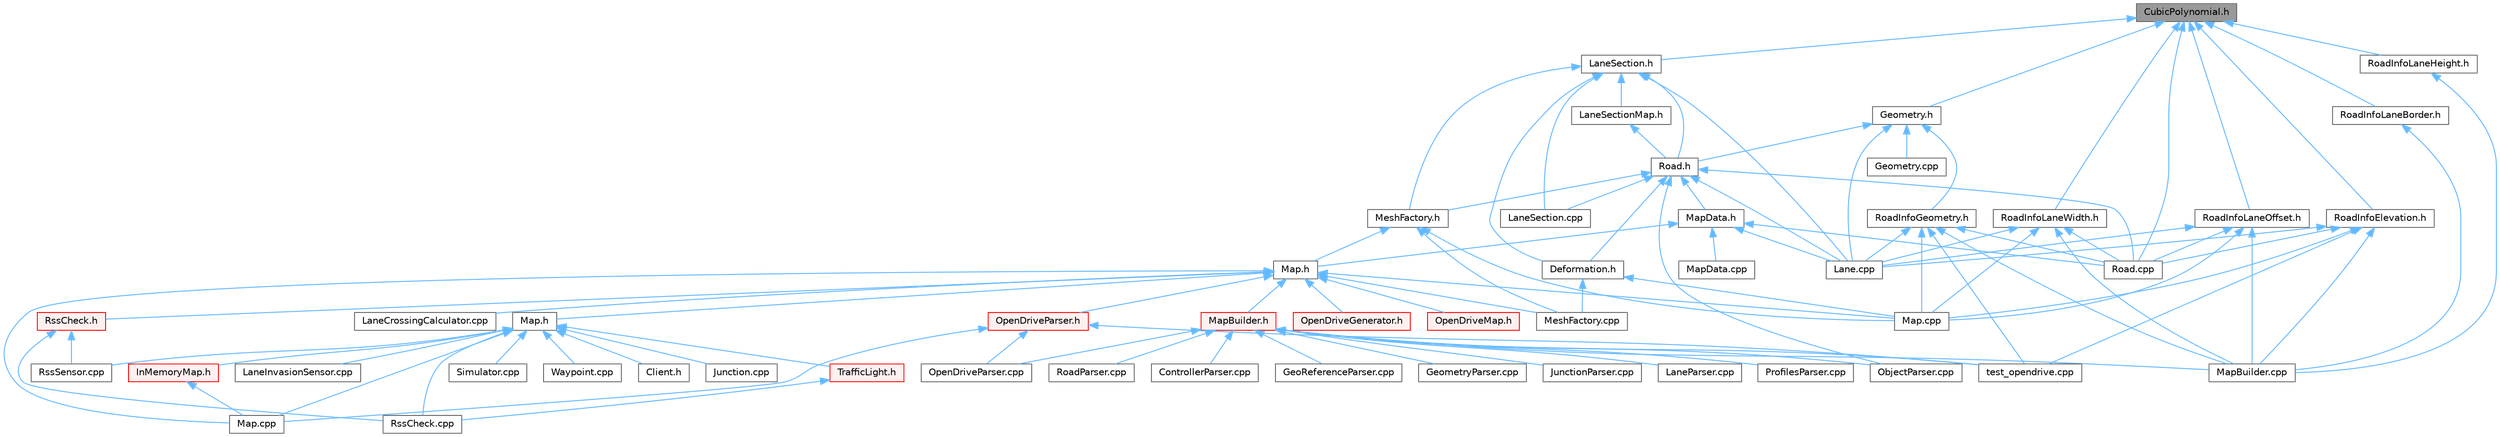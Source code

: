 digraph "CubicPolynomial.h"
{
 // INTERACTIVE_SVG=YES
 // LATEX_PDF_SIZE
  bgcolor="transparent";
  edge [fontname=Helvetica,fontsize=10,labelfontname=Helvetica,labelfontsize=10];
  node [fontname=Helvetica,fontsize=10,shape=box,height=0.2,width=0.4];
  Node1 [id="Node000001",label="CubicPolynomial.h",height=0.2,width=0.4,color="gray40", fillcolor="grey60", style="filled", fontcolor="black",tooltip=" "];
  Node1 -> Node2 [id="edge1_Node000001_Node000002",dir="back",color="steelblue1",style="solid",tooltip=" "];
  Node2 [id="Node000002",label="Geometry.h",height=0.2,width=0.4,color="grey40", fillcolor="white", style="filled",URL="$d3/d8b/Geometry_8h.html",tooltip=" "];
  Node2 -> Node3 [id="edge2_Node000002_Node000003",dir="back",color="steelblue1",style="solid",tooltip=" "];
  Node3 [id="Node000003",label="Geometry.cpp",height=0.2,width=0.4,color="grey40", fillcolor="white", style="filled",URL="$d7/def/Geometry_8cpp.html",tooltip=" "];
  Node2 -> Node4 [id="edge3_Node000002_Node000004",dir="back",color="steelblue1",style="solid",tooltip=" "];
  Node4 [id="Node000004",label="Lane.cpp",height=0.2,width=0.4,color="grey40", fillcolor="white", style="filled",URL="$dc/d13/Lane_8cpp.html",tooltip=" "];
  Node2 -> Node5 [id="edge4_Node000002_Node000005",dir="back",color="steelblue1",style="solid",tooltip=" "];
  Node5 [id="Node000005",label="Road.h",height=0.2,width=0.4,color="grey40", fillcolor="white", style="filled",URL="$db/d48/Road_8h.html",tooltip=" "];
  Node5 -> Node6 [id="edge5_Node000005_Node000006",dir="back",color="steelblue1",style="solid",tooltip=" "];
  Node6 [id="Node000006",label="Deformation.h",height=0.2,width=0.4,color="grey40", fillcolor="white", style="filled",URL="$dd/d04/Deformation_8h.html",tooltip=" "];
  Node6 -> Node7 [id="edge6_Node000006_Node000007",dir="back",color="steelblue1",style="solid",tooltip=" "];
  Node7 [id="Node000007",label="Map.cpp",height=0.2,width=0.4,color="grey40", fillcolor="white", style="filled",URL="$d9/d5a/road_2Map_8cpp.html",tooltip=" "];
  Node6 -> Node8 [id="edge7_Node000006_Node000008",dir="back",color="steelblue1",style="solid",tooltip=" "];
  Node8 [id="Node000008",label="MeshFactory.cpp",height=0.2,width=0.4,color="grey40", fillcolor="white", style="filled",URL="$dd/d9c/MeshFactory_8cpp.html",tooltip=" "];
  Node5 -> Node4 [id="edge8_Node000005_Node000004",dir="back",color="steelblue1",style="solid",tooltip=" "];
  Node5 -> Node9 [id="edge9_Node000005_Node000009",dir="back",color="steelblue1",style="solid",tooltip=" "];
  Node9 [id="Node000009",label="LaneSection.cpp",height=0.2,width=0.4,color="grey40", fillcolor="white", style="filled",URL="$d6/d5d/LaneSection_8cpp.html",tooltip=" "];
  Node5 -> Node10 [id="edge10_Node000005_Node000010",dir="back",color="steelblue1",style="solid",tooltip=" "];
  Node10 [id="Node000010",label="MapData.h",height=0.2,width=0.4,color="grey40", fillcolor="white", style="filled",URL="$d5/db7/MapData_8h.html",tooltip=" "];
  Node10 -> Node4 [id="edge11_Node000010_Node000004",dir="back",color="steelblue1",style="solid",tooltip=" "];
  Node10 -> Node11 [id="edge12_Node000010_Node000011",dir="back",color="steelblue1",style="solid",tooltip=" "];
  Node11 [id="Node000011",label="Map.h",height=0.2,width=0.4,color="grey40", fillcolor="white", style="filled",URL="$df/d64/road_2Map_8h.html",tooltip=" "];
  Node11 -> Node12 [id="edge13_Node000011_Node000012",dir="back",color="steelblue1",style="solid",tooltip=" "];
  Node12 [id="Node000012",label="LaneCrossingCalculator.cpp",height=0.2,width=0.4,color="grey40", fillcolor="white", style="filled",URL="$d5/da4/LaneCrossingCalculator_8cpp.html",tooltip=" "];
  Node11 -> Node13 [id="edge14_Node000011_Node000013",dir="back",color="steelblue1",style="solid",tooltip=" "];
  Node13 [id="Node000013",label="Map.cpp",height=0.2,width=0.4,color="grey40", fillcolor="white", style="filled",URL="$db/da0/client_2Map_8cpp.html",tooltip=" "];
  Node11 -> Node7 [id="edge15_Node000011_Node000007",dir="back",color="steelblue1",style="solid",tooltip=" "];
  Node11 -> Node14 [id="edge16_Node000011_Node000014",dir="back",color="steelblue1",style="solid",tooltip=" "];
  Node14 [id="Node000014",label="Map.h",height=0.2,width=0.4,color="grey40", fillcolor="white", style="filled",URL="$d4/d9d/client_2Map_8h.html",tooltip=" "];
  Node14 -> Node15 [id="edge17_Node000014_Node000015",dir="back",color="steelblue1",style="solid",tooltip=" "];
  Node15 [id="Node000015",label="Client.h",height=0.2,width=0.4,color="grey40", fillcolor="white", style="filled",URL="$dd/de3/client_2Client_8h.html",tooltip=" "];
  Node14 -> Node16 [id="edge18_Node000014_Node000016",dir="back",color="steelblue1",style="solid",tooltip=" "];
  Node16 [id="Node000016",label="InMemoryMap.h",height=0.2,width=0.4,color="red", fillcolor="#FFF0F0", style="filled",URL="$d3/d89/InMemoryMap_8h.html",tooltip=" "];
  Node16 -> Node13 [id="edge19_Node000016_Node000013",dir="back",color="steelblue1",style="solid",tooltip=" "];
  Node14 -> Node27 [id="edge20_Node000014_Node000027",dir="back",color="steelblue1",style="solid",tooltip=" "];
  Node27 [id="Node000027",label="Junction.cpp",height=0.2,width=0.4,color="grey40", fillcolor="white", style="filled",URL="$da/d17/Junction_8cpp.html",tooltip=" "];
  Node14 -> Node28 [id="edge21_Node000014_Node000028",dir="back",color="steelblue1",style="solid",tooltip=" "];
  Node28 [id="Node000028",label="LaneInvasionSensor.cpp",height=0.2,width=0.4,color="grey40", fillcolor="white", style="filled",URL="$dd/dbc/LibCarla_2source_2carla_2client_2LaneInvasionSensor_8cpp.html",tooltip=" "];
  Node14 -> Node13 [id="edge22_Node000014_Node000013",dir="back",color="steelblue1",style="solid",tooltip=" "];
  Node14 -> Node29 [id="edge23_Node000014_Node000029",dir="back",color="steelblue1",style="solid",tooltip=" "];
  Node29 [id="Node000029",label="RssCheck.cpp",height=0.2,width=0.4,color="grey40", fillcolor="white", style="filled",URL="$d0/dce/RssCheck_8cpp.html",tooltip=" "];
  Node14 -> Node30 [id="edge24_Node000014_Node000030",dir="back",color="steelblue1",style="solid",tooltip=" "];
  Node30 [id="Node000030",label="RssSensor.cpp",height=0.2,width=0.4,color="grey40", fillcolor="white", style="filled",URL="$d8/d77/LibCarla_2source_2carla_2rss_2RssSensor_8cpp.html",tooltip=" "];
  Node14 -> Node31 [id="edge25_Node000014_Node000031",dir="back",color="steelblue1",style="solid",tooltip=" "];
  Node31 [id="Node000031",label="Simulator.cpp",height=0.2,width=0.4,color="grey40", fillcolor="white", style="filled",URL="$d2/d0c/Simulator_8cpp.html",tooltip=" "];
  Node14 -> Node32 [id="edge26_Node000014_Node000032",dir="back",color="steelblue1",style="solid",tooltip=" "];
  Node32 [id="Node000032",label="TrafficLight.h",height=0.2,width=0.4,color="red", fillcolor="#FFF0F0", style="filled",URL="$d5/d9e/TrafficLight_8h.html",tooltip=" "];
  Node32 -> Node29 [id="edge27_Node000032_Node000029",dir="back",color="steelblue1",style="solid",tooltip=" "];
  Node14 -> Node56 [id="edge28_Node000014_Node000056",dir="back",color="steelblue1",style="solid",tooltip=" "];
  Node56 [id="Node000056",label="Waypoint.cpp",height=0.2,width=0.4,color="grey40", fillcolor="white", style="filled",URL="$d7/def/client_2Waypoint_8cpp.html",tooltip=" "];
  Node11 -> Node57 [id="edge29_Node000011_Node000057",dir="back",color="steelblue1",style="solid",tooltip=" "];
  Node57 [id="Node000057",label="MapBuilder.h",height=0.2,width=0.4,color="red", fillcolor="#FFF0F0", style="filled",URL="$de/d3b/MapBuilder_8h.html",tooltip=" "];
  Node57 -> Node58 [id="edge30_Node000057_Node000058",dir="back",color="steelblue1",style="solid",tooltip=" "];
  Node58 [id="Node000058",label="ControllerParser.cpp",height=0.2,width=0.4,color="grey40", fillcolor="white", style="filled",URL="$df/d60/ControllerParser_8cpp.html",tooltip=" "];
  Node57 -> Node59 [id="edge31_Node000057_Node000059",dir="back",color="steelblue1",style="solid",tooltip=" "];
  Node59 [id="Node000059",label="GeoReferenceParser.cpp",height=0.2,width=0.4,color="grey40", fillcolor="white", style="filled",URL="$d9/d3e/GeoReferenceParser_8cpp.html",tooltip=" "];
  Node57 -> Node60 [id="edge32_Node000057_Node000060",dir="back",color="steelblue1",style="solid",tooltip=" "];
  Node60 [id="Node000060",label="GeometryParser.cpp",height=0.2,width=0.4,color="grey40", fillcolor="white", style="filled",URL="$d8/d49/GeometryParser_8cpp.html",tooltip=" "];
  Node57 -> Node61 [id="edge33_Node000057_Node000061",dir="back",color="steelblue1",style="solid",tooltip=" "];
  Node61 [id="Node000061",label="JunctionParser.cpp",height=0.2,width=0.4,color="grey40", fillcolor="white", style="filled",URL="$d6/d98/JunctionParser_8cpp.html",tooltip=" "];
  Node57 -> Node62 [id="edge34_Node000057_Node000062",dir="back",color="steelblue1",style="solid",tooltip=" "];
  Node62 [id="Node000062",label="LaneParser.cpp",height=0.2,width=0.4,color="grey40", fillcolor="white", style="filled",URL="$d0/d2e/LaneParser_8cpp.html",tooltip=" "];
  Node57 -> Node63 [id="edge35_Node000057_Node000063",dir="back",color="steelblue1",style="solid",tooltip=" "];
  Node63 [id="Node000063",label="MapBuilder.cpp",height=0.2,width=0.4,color="grey40", fillcolor="white", style="filled",URL="$df/da9/MapBuilder_8cpp.html",tooltip=" "];
  Node57 -> Node64 [id="edge36_Node000057_Node000064",dir="back",color="steelblue1",style="solid",tooltip=" "];
  Node64 [id="Node000064",label="ObjectParser.cpp",height=0.2,width=0.4,color="grey40", fillcolor="white", style="filled",URL="$d9/df7/ObjectParser_8cpp.html",tooltip=" "];
  Node57 -> Node65 [id="edge37_Node000057_Node000065",dir="back",color="steelblue1",style="solid",tooltip=" "];
  Node65 [id="Node000065",label="OpenDriveParser.cpp",height=0.2,width=0.4,color="grey40", fillcolor="white", style="filled",URL="$da/d5a/OpenDriveParser_8cpp.html",tooltip=" "];
  Node57 -> Node66 [id="edge38_Node000057_Node000066",dir="back",color="steelblue1",style="solid",tooltip=" "];
  Node66 [id="Node000066",label="ProfilesParser.cpp",height=0.2,width=0.4,color="grey40", fillcolor="white", style="filled",URL="$d4/d6a/ProfilesParser_8cpp.html",tooltip=" "];
  Node57 -> Node67 [id="edge39_Node000057_Node000067",dir="back",color="steelblue1",style="solid",tooltip=" "];
  Node67 [id="Node000067",label="RoadParser.cpp",height=0.2,width=0.4,color="grey40", fillcolor="white", style="filled",URL="$d7/d69/RoadParser_8cpp.html",tooltip=" "];
  Node57 -> Node70 [id="edge40_Node000057_Node000070",dir="back",color="steelblue1",style="solid",tooltip=" "];
  Node70 [id="Node000070",label="test_opendrive.cpp",height=0.2,width=0.4,color="grey40", fillcolor="white", style="filled",URL="$d1/dc0/test__opendrive_8cpp.html",tooltip=" "];
  Node11 -> Node8 [id="edge41_Node000011_Node000008",dir="back",color="steelblue1",style="solid",tooltip=" "];
  Node11 -> Node71 [id="edge42_Node000011_Node000071",dir="back",color="steelblue1",style="solid",tooltip=" "];
  Node71 [id="Node000071",label="OpenDriveGenerator.h",height=0.2,width=0.4,color="red", fillcolor="#FFF0F0", style="filled",URL="$d9/df1/OpenDriveGenerator_8h.html",tooltip=" "];
  Node11 -> Node73 [id="edge43_Node000011_Node000073",dir="back",color="steelblue1",style="solid",tooltip=" "];
  Node73 [id="Node000073",label="OpenDriveMap.h",height=0.2,width=0.4,color="red", fillcolor="#FFF0F0", style="filled",URL="$d6/d95/OpenDriveMap_8h.html",tooltip=" "];
  Node11 -> Node195 [id="edge44_Node000011_Node000195",dir="back",color="steelblue1",style="solid",tooltip=" "];
  Node195 [id="Node000195",label="OpenDriveParser.h",height=0.2,width=0.4,color="red", fillcolor="#FFF0F0", style="filled",URL="$d1/dd9/OpenDriveParser_8h.html",tooltip=" "];
  Node195 -> Node13 [id="edge45_Node000195_Node000013",dir="back",color="steelblue1",style="solid",tooltip=" "];
  Node195 -> Node65 [id="edge46_Node000195_Node000065",dir="back",color="steelblue1",style="solid",tooltip=" "];
  Node195 -> Node70 [id="edge47_Node000195_Node000070",dir="back",color="steelblue1",style="solid",tooltip=" "];
  Node11 -> Node196 [id="edge48_Node000011_Node000196",dir="back",color="steelblue1",style="solid",tooltip=" "];
  Node196 [id="Node000196",label="RssCheck.h",height=0.2,width=0.4,color="red", fillcolor="#FFF0F0", style="filled",URL="$d8/dab/RssCheck_8h.html",tooltip=" "];
  Node196 -> Node29 [id="edge49_Node000196_Node000029",dir="back",color="steelblue1",style="solid",tooltip=" "];
  Node196 -> Node30 [id="edge50_Node000196_Node000030",dir="back",color="steelblue1",style="solid",tooltip=" "];
  Node10 -> Node199 [id="edge51_Node000010_Node000199",dir="back",color="steelblue1",style="solid",tooltip=" "];
  Node199 [id="Node000199",label="MapData.cpp",height=0.2,width=0.4,color="grey40", fillcolor="white", style="filled",URL="$d9/d71/MapData_8cpp.html",tooltip=" "];
  Node10 -> Node200 [id="edge52_Node000010_Node000200",dir="back",color="steelblue1",style="solid",tooltip=" "];
  Node200 [id="Node000200",label="Road.cpp",height=0.2,width=0.4,color="grey40", fillcolor="white", style="filled",URL="$dc/d2f/Road_8cpp.html",tooltip=" "];
  Node5 -> Node201 [id="edge53_Node000005_Node000201",dir="back",color="steelblue1",style="solid",tooltip=" "];
  Node201 [id="Node000201",label="MeshFactory.h",height=0.2,width=0.4,color="grey40", fillcolor="white", style="filled",URL="$d9/d87/MeshFactory_8h.html",tooltip=" "];
  Node201 -> Node7 [id="edge54_Node000201_Node000007",dir="back",color="steelblue1",style="solid",tooltip=" "];
  Node201 -> Node11 [id="edge55_Node000201_Node000011",dir="back",color="steelblue1",style="solid",tooltip=" "];
  Node201 -> Node8 [id="edge56_Node000201_Node000008",dir="back",color="steelblue1",style="solid",tooltip=" "];
  Node5 -> Node64 [id="edge57_Node000005_Node000064",dir="back",color="steelblue1",style="solid",tooltip=" "];
  Node5 -> Node200 [id="edge58_Node000005_Node000200",dir="back",color="steelblue1",style="solid",tooltip=" "];
  Node2 -> Node202 [id="edge59_Node000002_Node000202",dir="back",color="steelblue1",style="solid",tooltip=" "];
  Node202 [id="Node000202",label="RoadInfoGeometry.h",height=0.2,width=0.4,color="grey40", fillcolor="white", style="filled",URL="$d0/d8e/RoadInfoGeometry_8h.html",tooltip=" "];
  Node202 -> Node4 [id="edge60_Node000202_Node000004",dir="back",color="steelblue1",style="solid",tooltip=" "];
  Node202 -> Node7 [id="edge61_Node000202_Node000007",dir="back",color="steelblue1",style="solid",tooltip=" "];
  Node202 -> Node63 [id="edge62_Node000202_Node000063",dir="back",color="steelblue1",style="solid",tooltip=" "];
  Node202 -> Node200 [id="edge63_Node000202_Node000200",dir="back",color="steelblue1",style="solid",tooltip=" "];
  Node202 -> Node70 [id="edge64_Node000202_Node000070",dir="back",color="steelblue1",style="solid",tooltip=" "];
  Node1 -> Node203 [id="edge65_Node000001_Node000203",dir="back",color="steelblue1",style="solid",tooltip=" "];
  Node203 [id="Node000203",label="LaneSection.h",height=0.2,width=0.4,color="grey40", fillcolor="white", style="filled",URL="$d6/dfd/LaneSection_8h.html",tooltip=" "];
  Node203 -> Node6 [id="edge66_Node000203_Node000006",dir="back",color="steelblue1",style="solid",tooltip=" "];
  Node203 -> Node4 [id="edge67_Node000203_Node000004",dir="back",color="steelblue1",style="solid",tooltip=" "];
  Node203 -> Node9 [id="edge68_Node000203_Node000009",dir="back",color="steelblue1",style="solid",tooltip=" "];
  Node203 -> Node204 [id="edge69_Node000203_Node000204",dir="back",color="steelblue1",style="solid",tooltip=" "];
  Node204 [id="Node000204",label="LaneSectionMap.h",height=0.2,width=0.4,color="grey40", fillcolor="white", style="filled",URL="$df/d60/LaneSectionMap_8h.html",tooltip=" "];
  Node204 -> Node5 [id="edge70_Node000204_Node000005",dir="back",color="steelblue1",style="solid",tooltip=" "];
  Node203 -> Node201 [id="edge71_Node000203_Node000201",dir="back",color="steelblue1",style="solid",tooltip=" "];
  Node203 -> Node5 [id="edge72_Node000203_Node000005",dir="back",color="steelblue1",style="solid",tooltip=" "];
  Node1 -> Node200 [id="edge73_Node000001_Node000200",dir="back",color="steelblue1",style="solid",tooltip=" "];
  Node1 -> Node205 [id="edge74_Node000001_Node000205",dir="back",color="steelblue1",style="solid",tooltip=" "];
  Node205 [id="Node000205",label="RoadInfoElevation.h",height=0.2,width=0.4,color="grey40", fillcolor="white", style="filled",URL="$d7/d90/RoadInfoElevation_8h.html",tooltip=" "];
  Node205 -> Node4 [id="edge75_Node000205_Node000004",dir="back",color="steelblue1",style="solid",tooltip=" "];
  Node205 -> Node7 [id="edge76_Node000205_Node000007",dir="back",color="steelblue1",style="solid",tooltip=" "];
  Node205 -> Node63 [id="edge77_Node000205_Node000063",dir="back",color="steelblue1",style="solid",tooltip=" "];
  Node205 -> Node200 [id="edge78_Node000205_Node000200",dir="back",color="steelblue1",style="solid",tooltip=" "];
  Node205 -> Node70 [id="edge79_Node000205_Node000070",dir="back",color="steelblue1",style="solid",tooltip=" "];
  Node1 -> Node206 [id="edge80_Node000001_Node000206",dir="back",color="steelblue1",style="solid",tooltip=" "];
  Node206 [id="Node000206",label="RoadInfoLaneBorder.h",height=0.2,width=0.4,color="grey40", fillcolor="white", style="filled",URL="$d5/dfa/RoadInfoLaneBorder_8h.html",tooltip=" "];
  Node206 -> Node63 [id="edge81_Node000206_Node000063",dir="back",color="steelblue1",style="solid",tooltip=" "];
  Node1 -> Node207 [id="edge82_Node000001_Node000207",dir="back",color="steelblue1",style="solid",tooltip=" "];
  Node207 [id="Node000207",label="RoadInfoLaneHeight.h",height=0.2,width=0.4,color="grey40", fillcolor="white", style="filled",URL="$dc/d17/RoadInfoLaneHeight_8h.html",tooltip=" "];
  Node207 -> Node63 [id="edge83_Node000207_Node000063",dir="back",color="steelblue1",style="solid",tooltip=" "];
  Node1 -> Node208 [id="edge84_Node000001_Node000208",dir="back",color="steelblue1",style="solid",tooltip=" "];
  Node208 [id="Node000208",label="RoadInfoLaneOffset.h",height=0.2,width=0.4,color="grey40", fillcolor="white", style="filled",URL="$db/d26/RoadInfoLaneOffset_8h.html",tooltip=" "];
  Node208 -> Node4 [id="edge85_Node000208_Node000004",dir="back",color="steelblue1",style="solid",tooltip=" "];
  Node208 -> Node7 [id="edge86_Node000208_Node000007",dir="back",color="steelblue1",style="solid",tooltip=" "];
  Node208 -> Node63 [id="edge87_Node000208_Node000063",dir="back",color="steelblue1",style="solid",tooltip=" "];
  Node208 -> Node200 [id="edge88_Node000208_Node000200",dir="back",color="steelblue1",style="solid",tooltip=" "];
  Node1 -> Node209 [id="edge89_Node000001_Node000209",dir="back",color="steelblue1",style="solid",tooltip=" "];
  Node209 [id="Node000209",label="RoadInfoLaneWidth.h",height=0.2,width=0.4,color="grey40", fillcolor="white", style="filled",URL="$d1/d16/RoadInfoLaneWidth_8h.html",tooltip=" "];
  Node209 -> Node4 [id="edge90_Node000209_Node000004",dir="back",color="steelblue1",style="solid",tooltip=" "];
  Node209 -> Node7 [id="edge91_Node000209_Node000007",dir="back",color="steelblue1",style="solid",tooltip=" "];
  Node209 -> Node63 [id="edge92_Node000209_Node000063",dir="back",color="steelblue1",style="solid",tooltip=" "];
  Node209 -> Node200 [id="edge93_Node000209_Node000200",dir="back",color="steelblue1",style="solid",tooltip=" "];
}
